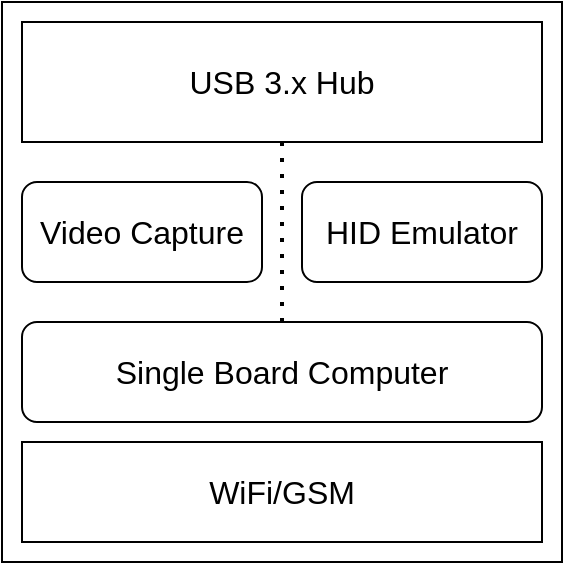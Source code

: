 <mxfile version="14.1.8" type="device"><diagram id="rMZS2QdCCayL1Bf0SOy2" name="Page-1"><mxGraphModel dx="1102" dy="1000" grid="1" gridSize="10" guides="1" tooltips="1" connect="1" arrows="1" fold="1" page="1" pageScale="1" pageWidth="850" pageHeight="1100" math="0" shadow="0"><root><mxCell id="0"/><mxCell id="1" parent="0"/><mxCell id="AWDksxGx2GDOQrz_f2Hu-18" value="" style="whiteSpace=wrap;html=1;aspect=fixed;" vertex="1" parent="1"><mxGeometry x="240" y="220" width="280" height="280" as="geometry"/></mxCell><mxCell id="AWDksxGx2GDOQrz_f2Hu-19" value="&lt;font style=&quot;font-size: 16px&quot;&gt;HID Emulator&lt;/font&gt;" style="rounded=1;whiteSpace=wrap;html=1;" vertex="1" parent="1"><mxGeometry x="390" y="310" width="120" height="50" as="geometry"/></mxCell><mxCell id="AWDksxGx2GDOQrz_f2Hu-20" value="&lt;font style=&quot;font-size: 16px&quot;&gt;Single Board Computer&lt;/font&gt;" style="rounded=1;whiteSpace=wrap;html=1;" vertex="1" parent="1"><mxGeometry x="250" y="380" width="260" height="50" as="geometry"/></mxCell><mxCell id="AWDksxGx2GDOQrz_f2Hu-21" value="&lt;font style=&quot;font-size: 16px&quot;&gt;Video Capture&lt;/font&gt;" style="rounded=1;whiteSpace=wrap;html=1;" vertex="1" parent="1"><mxGeometry x="250" y="310" width="120" height="50" as="geometry"/></mxCell><mxCell id="AWDksxGx2GDOQrz_f2Hu-22" value="" style="endArrow=none;dashed=1;html=1;dashPattern=1 3;strokeWidth=2;exitX=0.5;exitY=0;exitDx=0;exitDy=0;entryX=0.5;entryY=1;entryDx=0;entryDy=0;" edge="1" parent="1" source="AWDksxGx2GDOQrz_f2Hu-20"><mxGeometry width="50" height="50" relative="1" as="geometry"><mxPoint x="350" y="330" as="sourcePoint"/><mxPoint x="380" y="290" as="targetPoint"/></mxGeometry></mxCell><mxCell id="AWDksxGx2GDOQrz_f2Hu-23" value="&lt;font style=&quot;font-size: 16px&quot;&gt;USB 3.x Hub&lt;/font&gt;" style="rounded=0;whiteSpace=wrap;html=1;" vertex="1" parent="1"><mxGeometry x="250" y="230" width="260" height="60" as="geometry"/></mxCell><mxCell id="AWDksxGx2GDOQrz_f2Hu-24" value="&lt;font style=&quot;font-size: 16px&quot;&gt;WiFi/GSM&lt;/font&gt;" style="rounded=0;whiteSpace=wrap;html=1;" vertex="1" parent="1"><mxGeometry x="250" y="440" width="260" height="50" as="geometry"/></mxCell></root></mxGraphModel></diagram></mxfile>